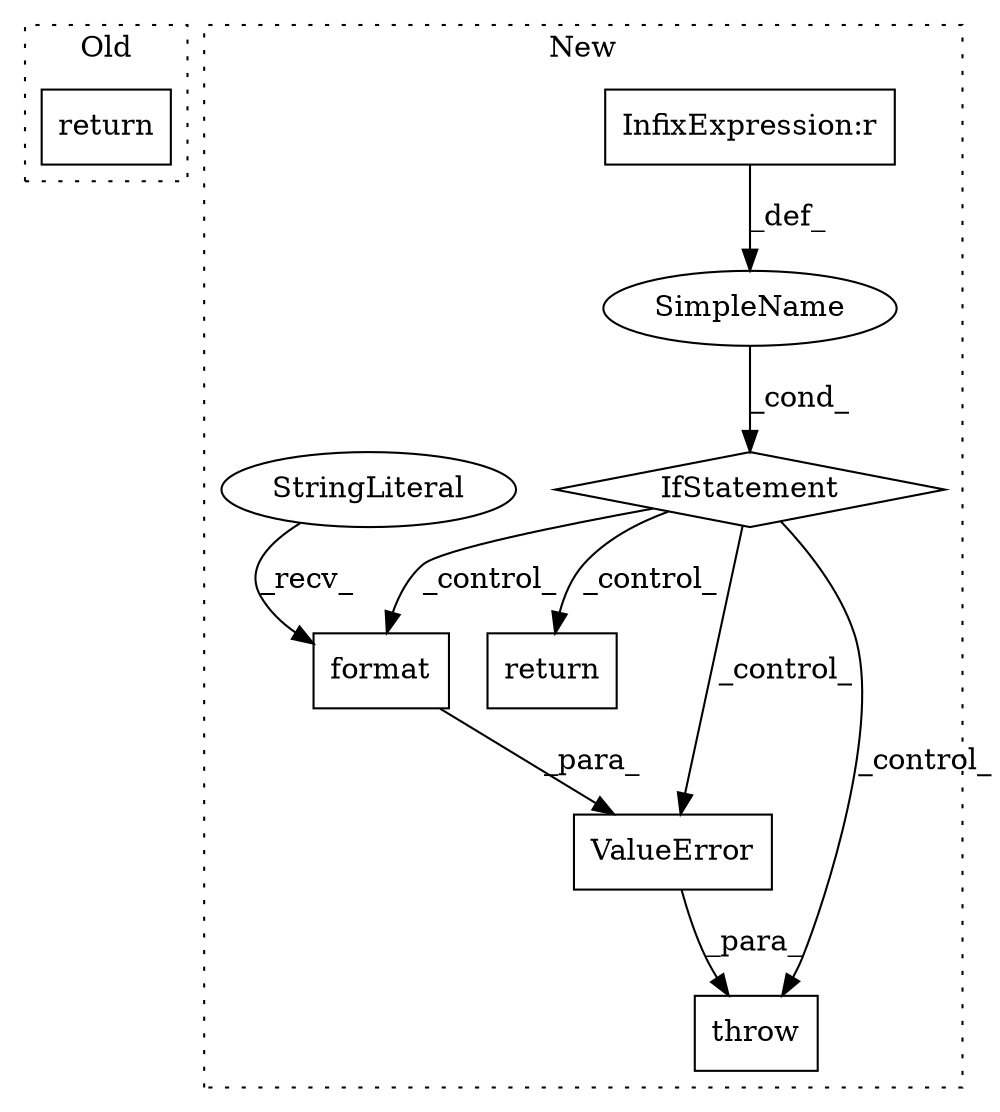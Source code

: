 digraph G {
subgraph cluster0 {
1 [label="return" a="41" s="662" l="7" shape="box"];
label = "Old";
style="dotted";
}
subgraph cluster1 {
2 [label="format" a="32" s="955,966" l="7,1" shape="box"];
3 [label="StringLiteral" a="45" s="895" l="59" shape="ellipse"];
4 [label="IfStatement" a="25" s="821,868" l="4,2" shape="diamond"];
5 [label="SimpleName" a="42" s="" l="" shape="ellipse"];
6 [label="ValueError" a="32" s="884,967" l="11,1" shape="box"];
7 [label="throw" a="53" s="878" l="6" shape="box"];
8 [label="InfixExpression:r" a="27" s="860" l="4" shape="box"];
9 [label="return" a="41" s="980" l="7" shape="box"];
label = "New";
style="dotted";
}
2 -> 6 [label="_para_"];
3 -> 2 [label="_recv_"];
4 -> 6 [label="_control_"];
4 -> 9 [label="_control_"];
4 -> 2 [label="_control_"];
4 -> 7 [label="_control_"];
5 -> 4 [label="_cond_"];
6 -> 7 [label="_para_"];
8 -> 5 [label="_def_"];
}